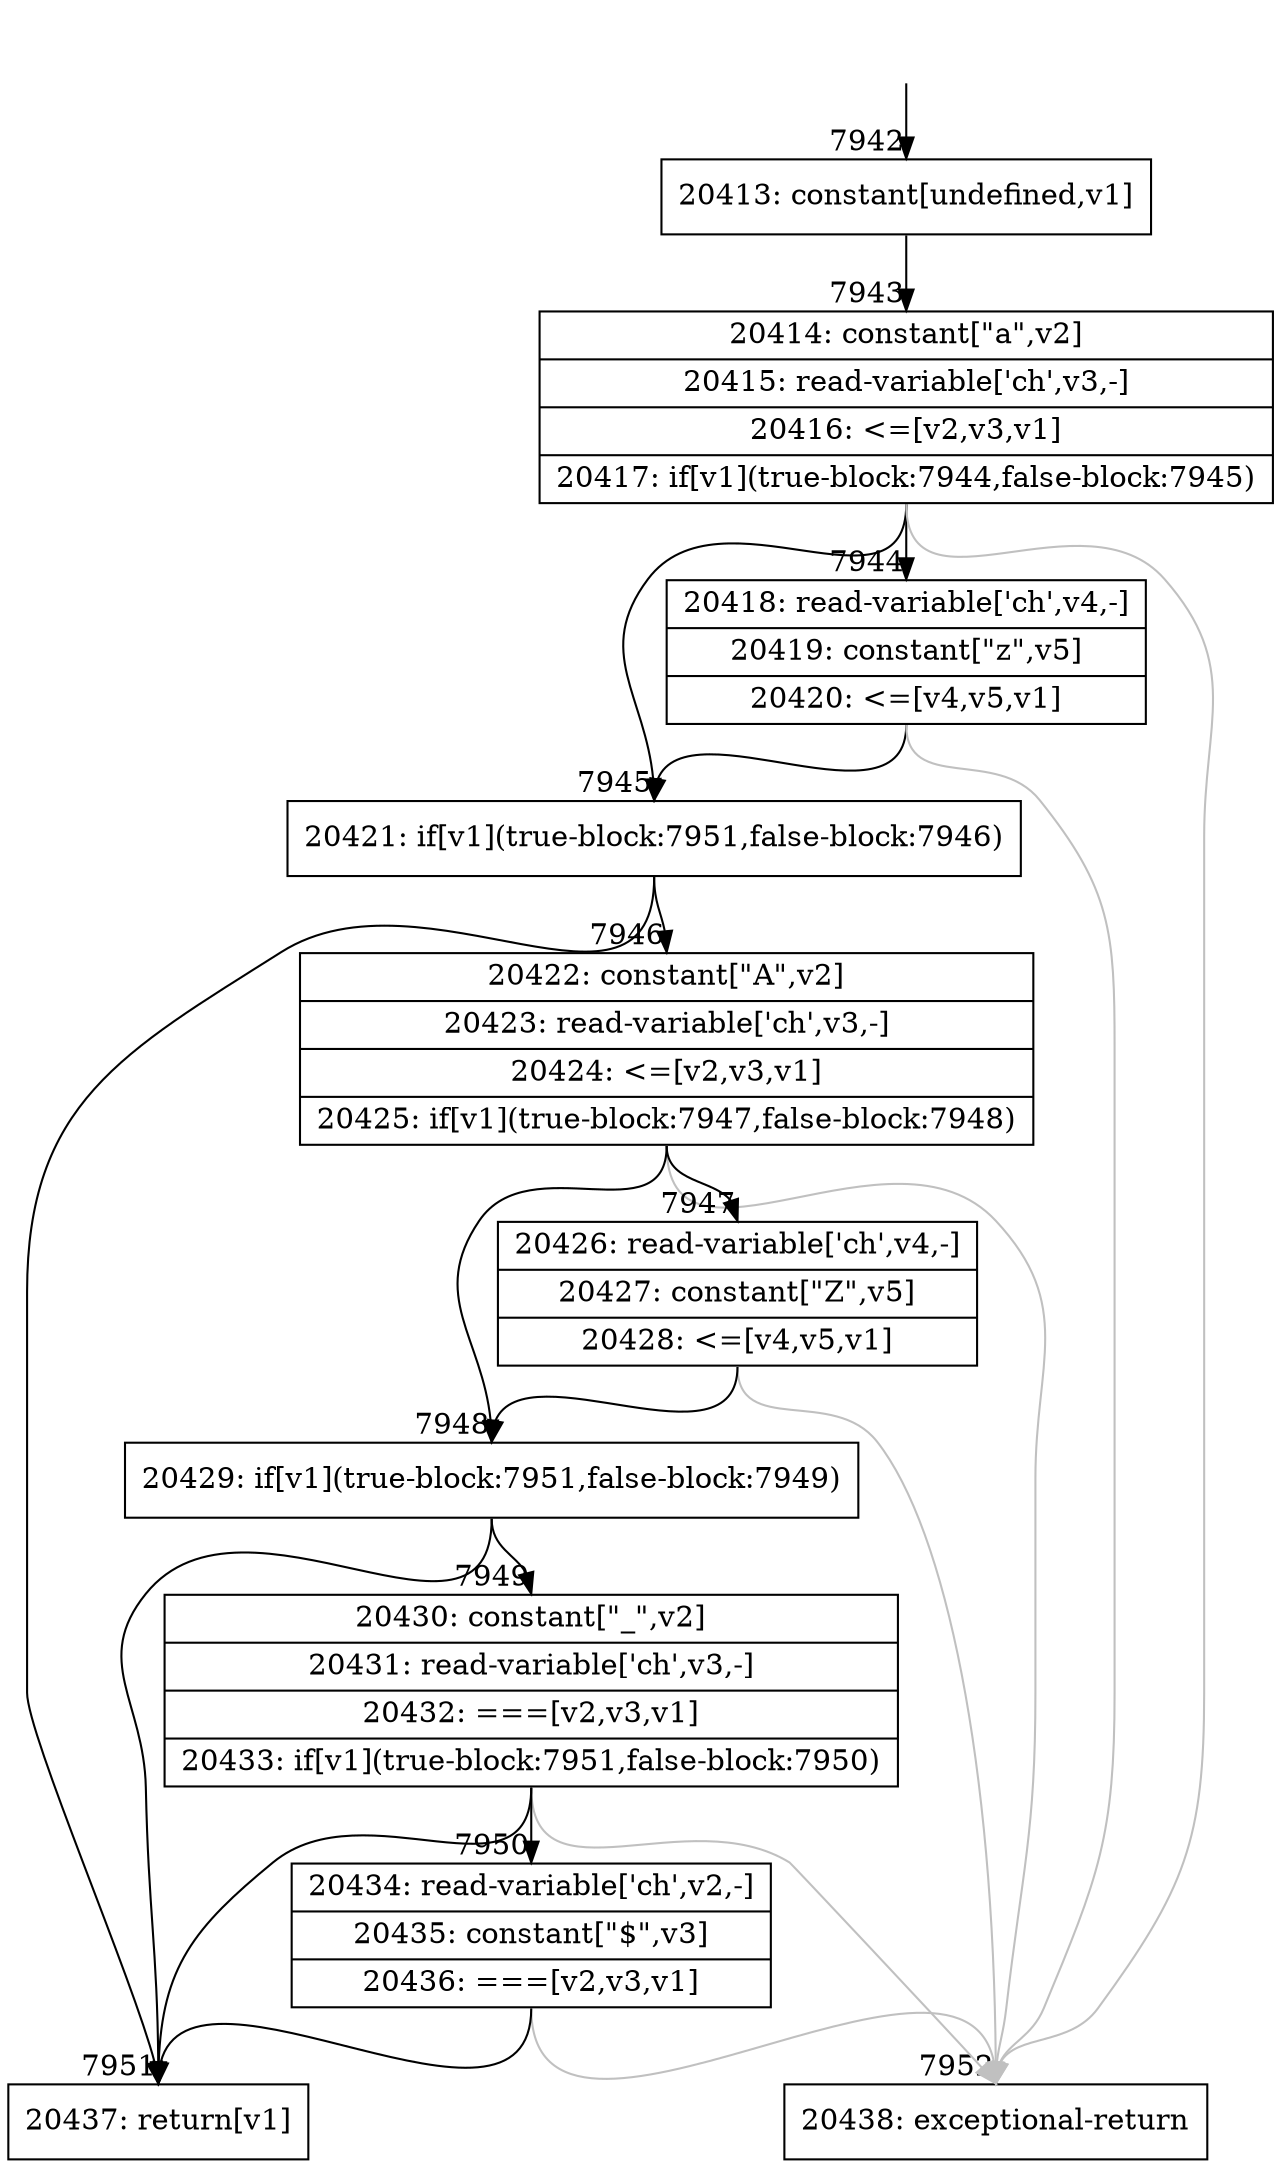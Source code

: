 digraph {
rankdir="TD"
BB_entry590[shape=none,label=""];
BB_entry590 -> BB7942 [tailport=s, headport=n, headlabel="    7942"]
BB7942 [shape=record label="{20413: constant[undefined,v1]}" ] 
BB7942 -> BB7943 [tailport=s, headport=n, headlabel="      7943"]
BB7943 [shape=record label="{20414: constant[\"a\",v2]|20415: read-variable['ch',v3,-]|20416: \<=[v2,v3,v1]|20417: if[v1](true-block:7944,false-block:7945)}" ] 
BB7943 -> BB7945 [tailport=s, headport=n, headlabel="      7945"]
BB7943 -> BB7944 [tailport=s, headport=n, headlabel="      7944"]
BB7943 -> BB7952 [tailport=s, headport=n, color=gray, headlabel="      7952"]
BB7944 [shape=record label="{20418: read-variable['ch',v4,-]|20419: constant[\"z\",v5]|20420: \<=[v4,v5,v1]}" ] 
BB7944 -> BB7945 [tailport=s, headport=n]
BB7944 -> BB7952 [tailport=s, headport=n, color=gray]
BB7945 [shape=record label="{20421: if[v1](true-block:7951,false-block:7946)}" ] 
BB7945 -> BB7951 [tailport=s, headport=n, headlabel="      7951"]
BB7945 -> BB7946 [tailport=s, headport=n, headlabel="      7946"]
BB7946 [shape=record label="{20422: constant[\"A\",v2]|20423: read-variable['ch',v3,-]|20424: \<=[v2,v3,v1]|20425: if[v1](true-block:7947,false-block:7948)}" ] 
BB7946 -> BB7948 [tailport=s, headport=n, headlabel="      7948"]
BB7946 -> BB7947 [tailport=s, headport=n, headlabel="      7947"]
BB7946 -> BB7952 [tailport=s, headport=n, color=gray]
BB7947 [shape=record label="{20426: read-variable['ch',v4,-]|20427: constant[\"Z\",v5]|20428: \<=[v4,v5,v1]}" ] 
BB7947 -> BB7948 [tailport=s, headport=n]
BB7947 -> BB7952 [tailport=s, headport=n, color=gray]
BB7948 [shape=record label="{20429: if[v1](true-block:7951,false-block:7949)}" ] 
BB7948 -> BB7951 [tailport=s, headport=n]
BB7948 -> BB7949 [tailport=s, headport=n, headlabel="      7949"]
BB7949 [shape=record label="{20430: constant[\"_\",v2]|20431: read-variable['ch',v3,-]|20432: ===[v2,v3,v1]|20433: if[v1](true-block:7951,false-block:7950)}" ] 
BB7949 -> BB7951 [tailport=s, headport=n]
BB7949 -> BB7950 [tailport=s, headport=n, headlabel="      7950"]
BB7949 -> BB7952 [tailport=s, headport=n, color=gray]
BB7950 [shape=record label="{20434: read-variable['ch',v2,-]|20435: constant[\"$\",v3]|20436: ===[v2,v3,v1]}" ] 
BB7950 -> BB7951 [tailport=s, headport=n]
BB7950 -> BB7952 [tailport=s, headport=n, color=gray]
BB7951 [shape=record label="{20437: return[v1]}" ] 
BB7952 [shape=record label="{20438: exceptional-return}" ] 
//#$~ 12514
}
